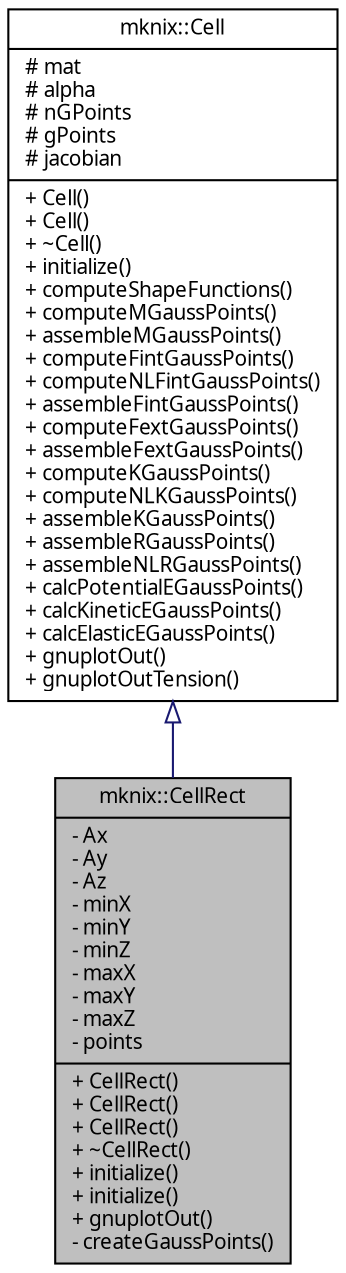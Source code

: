 digraph G
{
  edge [fontname="FreeSans.ttf",fontsize=10,labelfontname="FreeSans.ttf",labelfontsize=10];
  node [fontname="FreeSans.ttf",fontsize=10,shape=record];
  Node1 [label="{mknix::CellRect\n|- Ax\l- Ay\l- Az\l- minX\l- minY\l- minZ\l- maxX\l- maxY\l- maxZ\l- points\l|+ CellRect()\l+ CellRect()\l+ CellRect()\l+ ~CellRect()\l+ initialize()\l+ initialize()\l+ gnuplotOut()\l- createGaussPoints()\l}",height=0.2,width=0.4,color="black", fillcolor="grey75", style="filled" fontcolor="black"];
  Node2 -> Node1 [dir=back,color="midnightblue",fontsize=10,style="solid",arrowtail="empty"];
  Node2 [label="{mknix::Cell\n|# mat\l# alpha\l# nGPoints\l# gPoints\l# jacobian\l|+ Cell()\l+ Cell()\l+ ~Cell()\l+ initialize()\l+ computeShapeFunctions()\l+ computeMGaussPoints()\l+ assembleMGaussPoints()\l+ computeFintGaussPoints()\l+ computeNLFintGaussPoints()\l+ assembleFintGaussPoints()\l+ computeFextGaussPoints()\l+ assembleFextGaussPoints()\l+ computeKGaussPoints()\l+ computeNLKGaussPoints()\l+ assembleKGaussPoints()\l+ assembleRGaussPoints()\l+ assembleNLRGaussPoints()\l+ calcPotentialEGaussPoints()\l+ calcKineticEGaussPoints()\l+ calcElasticEGaussPoints()\l+ gnuplotOut()\l+ gnuplotOutTension()\l}",height=0.2,width=0.4,color="black", fillcolor="white", style="filled",URL="$classmknix_1_1Cell.html"];
}
